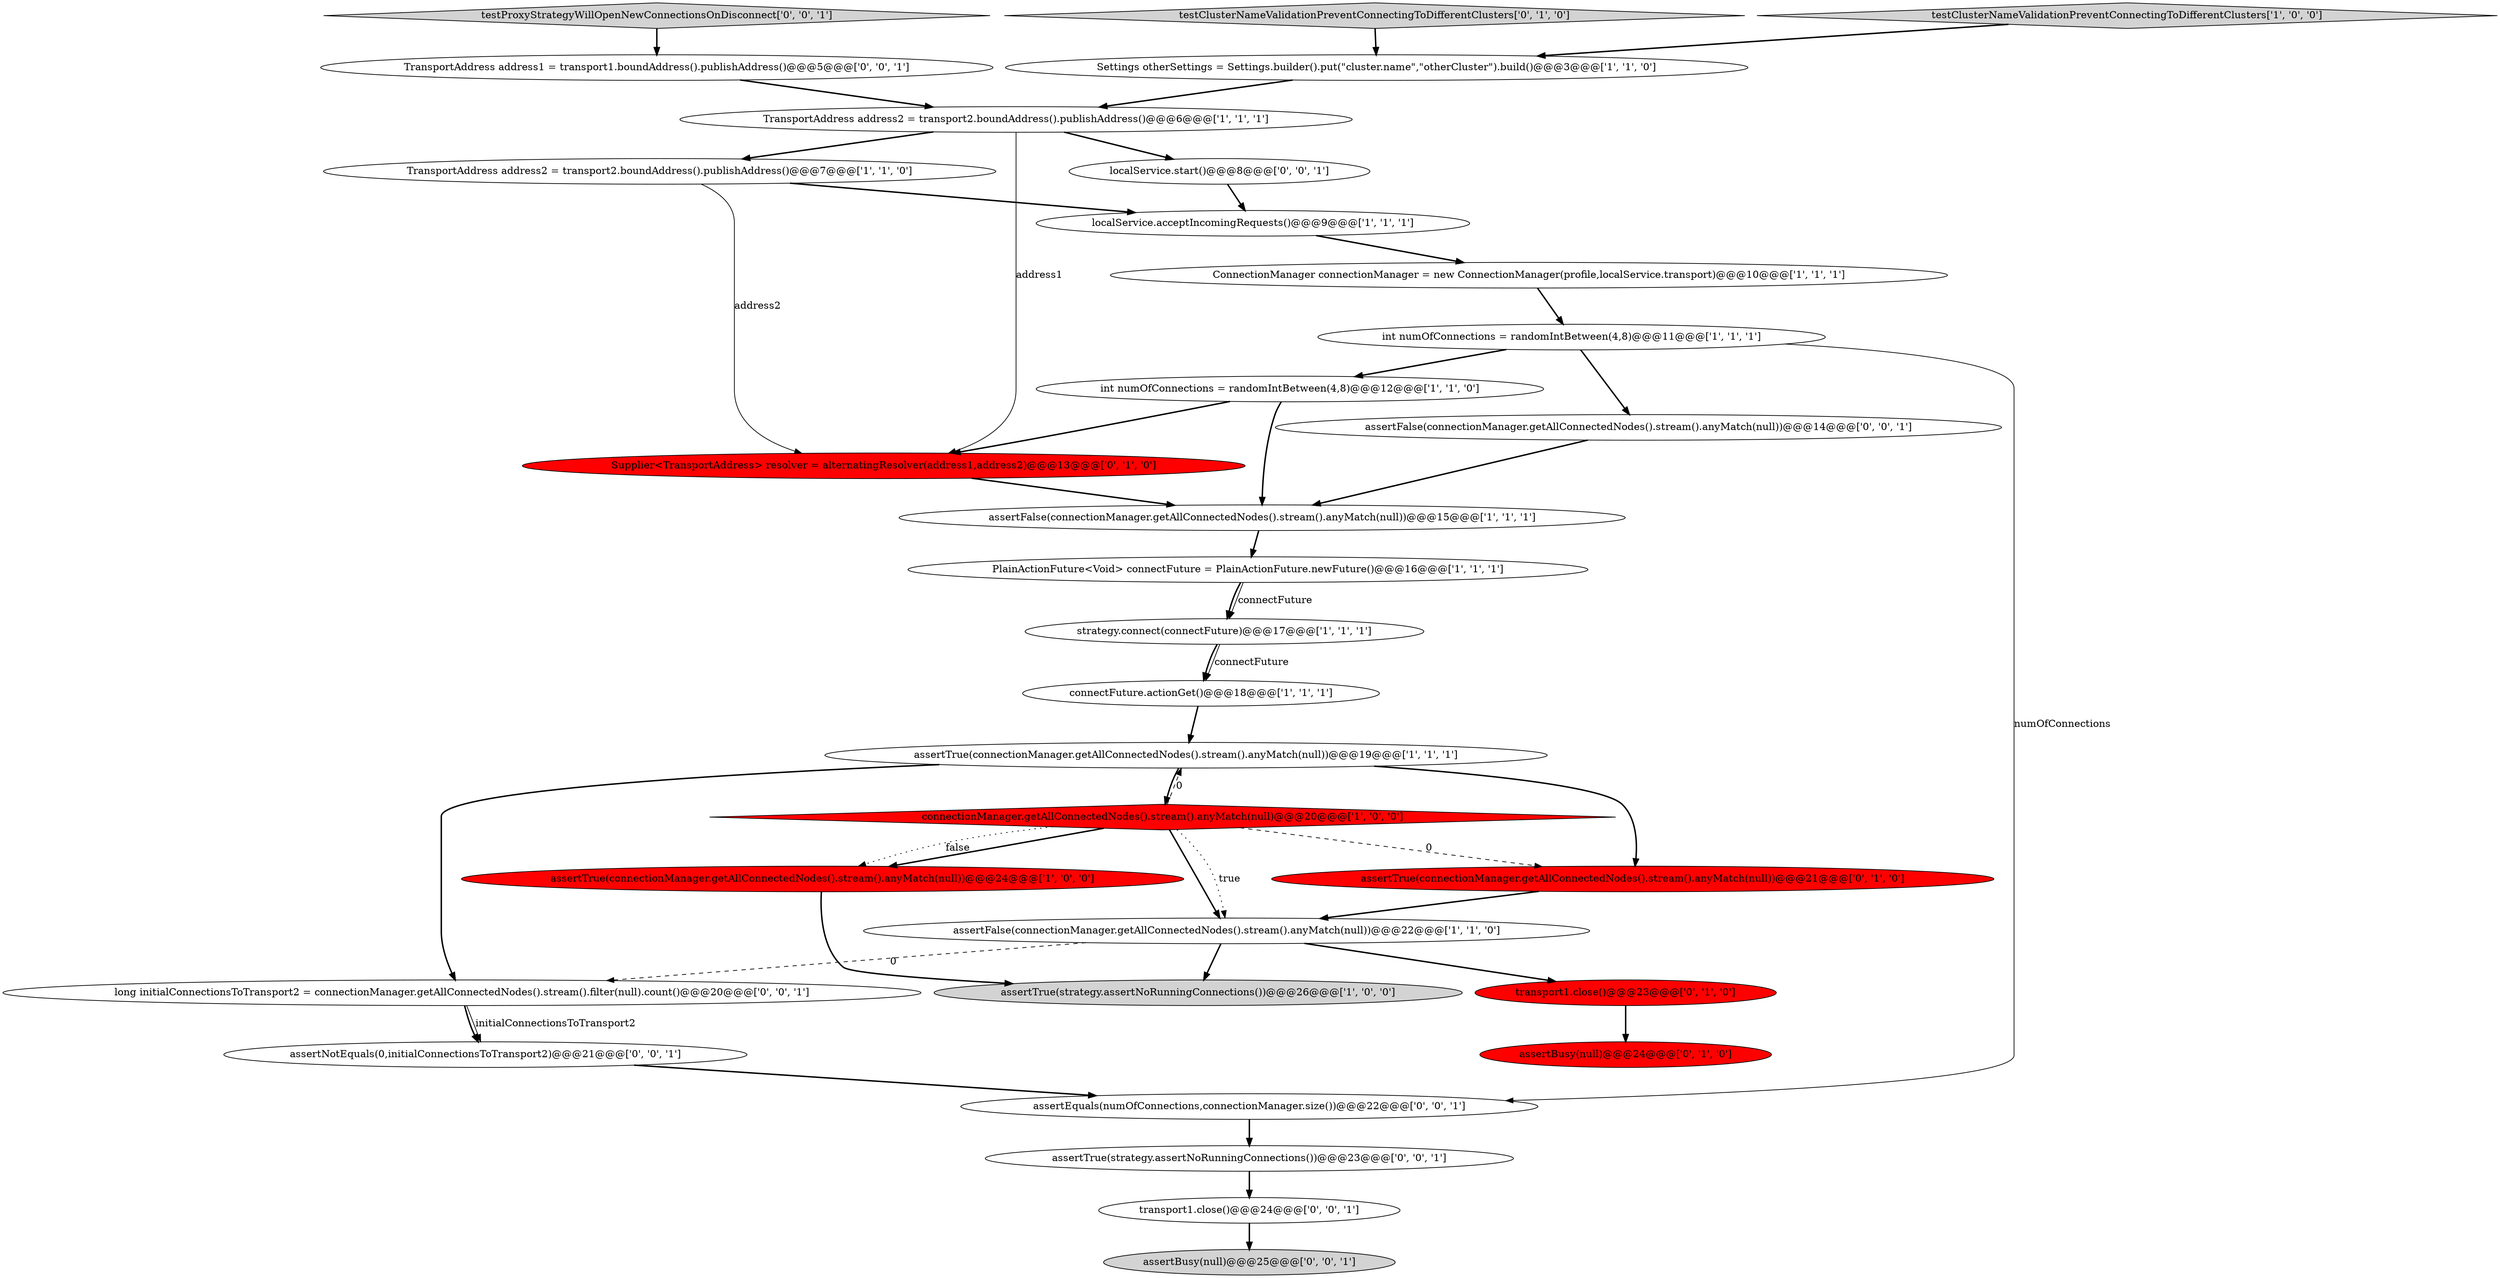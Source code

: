digraph {
12 [style = filled, label = "strategy.connect(connectFuture)@@@17@@@['1', '1', '1']", fillcolor = white, shape = ellipse image = "AAA0AAABBB1BBB"];
27 [style = filled, label = "testProxyStrategyWillOpenNewConnectionsOnDisconnect['0', '0', '1']", fillcolor = lightgray, shape = diamond image = "AAA0AAABBB3BBB"];
6 [style = filled, label = "connectFuture.actionGet()@@@18@@@['1', '1', '1']", fillcolor = white, shape = ellipse image = "AAA0AAABBB1BBB"];
13 [style = filled, label = "assertFalse(connectionManager.getAllConnectedNodes().stream().anyMatch(null))@@@15@@@['1', '1', '1']", fillcolor = white, shape = ellipse image = "AAA0AAABBB1BBB"];
10 [style = filled, label = "ConnectionManager connectionManager = new ConnectionManager(profile,localService.transport)@@@10@@@['1', '1', '1']", fillcolor = white, shape = ellipse image = "AAA0AAABBB1BBB"];
22 [style = filled, label = "assertNotEquals(0,initialConnectionsToTransport2)@@@21@@@['0', '0', '1']", fillcolor = white, shape = ellipse image = "AAA0AAABBB3BBB"];
9 [style = filled, label = "int numOfConnections = randomIntBetween(4,8)@@@12@@@['1', '1', '0']", fillcolor = white, shape = ellipse image = "AAA0AAABBB1BBB"];
7 [style = filled, label = "localService.acceptIncomingRequests()@@@9@@@['1', '1', '1']", fillcolor = white, shape = ellipse image = "AAA0AAABBB1BBB"];
30 [style = filled, label = "long initialConnectionsToTransport2 = connectionManager.getAllConnectedNodes().stream().filter(null).count()@@@20@@@['0', '0', '1']", fillcolor = white, shape = ellipse image = "AAA0AAABBB3BBB"];
8 [style = filled, label = "assertTrue(strategy.assertNoRunningConnections())@@@26@@@['1', '0', '0']", fillcolor = lightgray, shape = ellipse image = "AAA0AAABBB1BBB"];
25 [style = filled, label = "assertBusy(null)@@@25@@@['0', '0', '1']", fillcolor = lightgray, shape = ellipse image = "AAA0AAABBB3BBB"];
23 [style = filled, label = "TransportAddress address1 = transport1.boundAddress().publishAddress()@@@5@@@['0', '0', '1']", fillcolor = white, shape = ellipse image = "AAA0AAABBB3BBB"];
19 [style = filled, label = "transport1.close()@@@23@@@['0', '1', '0']", fillcolor = red, shape = ellipse image = "AAA1AAABBB2BBB"];
15 [style = filled, label = "assertFalse(connectionManager.getAllConnectedNodes().stream().anyMatch(null))@@@22@@@['1', '1', '0']", fillcolor = white, shape = ellipse image = "AAA0AAABBB1BBB"];
17 [style = filled, label = "assertBusy(null)@@@24@@@['0', '1', '0']", fillcolor = red, shape = ellipse image = "AAA1AAABBB2BBB"];
31 [style = filled, label = "assertEquals(numOfConnections,connectionManager.size())@@@22@@@['0', '0', '1']", fillcolor = white, shape = ellipse image = "AAA0AAABBB3BBB"];
4 [style = filled, label = "testClusterNameValidationPreventConnectingToDifferentClusters['1', '0', '0']", fillcolor = lightgray, shape = diamond image = "AAA0AAABBB1BBB"];
14 [style = filled, label = "assertTrue(connectionManager.getAllConnectedNodes().stream().anyMatch(null))@@@24@@@['1', '0', '0']", fillcolor = red, shape = ellipse image = "AAA1AAABBB1BBB"];
5 [style = filled, label = "connectionManager.getAllConnectedNodes().stream().anyMatch(null)@@@20@@@['1', '0', '0']", fillcolor = red, shape = diamond image = "AAA1AAABBB1BBB"];
16 [style = filled, label = "assertTrue(connectionManager.getAllConnectedNodes().stream().anyMatch(null))@@@19@@@['1', '1', '1']", fillcolor = white, shape = ellipse image = "AAA0AAABBB1BBB"];
1 [style = filled, label = "TransportAddress address2 = transport2.boundAddress().publishAddress()@@@6@@@['1', '1', '1']", fillcolor = white, shape = ellipse image = "AAA0AAABBB1BBB"];
11 [style = filled, label = "PlainActionFuture<Void> connectFuture = PlainActionFuture.newFuture()@@@16@@@['1', '1', '1']", fillcolor = white, shape = ellipse image = "AAA0AAABBB1BBB"];
24 [style = filled, label = "assertTrue(strategy.assertNoRunningConnections())@@@23@@@['0', '0', '1']", fillcolor = white, shape = ellipse image = "AAA0AAABBB3BBB"];
26 [style = filled, label = "transport1.close()@@@24@@@['0', '0', '1']", fillcolor = white, shape = ellipse image = "AAA0AAABBB3BBB"];
2 [style = filled, label = "TransportAddress address2 = transport2.boundAddress().publishAddress()@@@7@@@['1', '1', '0']", fillcolor = white, shape = ellipse image = "AAA0AAABBB1BBB"];
29 [style = filled, label = "assertFalse(connectionManager.getAllConnectedNodes().stream().anyMatch(null))@@@14@@@['0', '0', '1']", fillcolor = white, shape = ellipse image = "AAA0AAABBB3BBB"];
18 [style = filled, label = "testClusterNameValidationPreventConnectingToDifferentClusters['0', '1', '0']", fillcolor = lightgray, shape = diamond image = "AAA0AAABBB2BBB"];
0 [style = filled, label = "Settings otherSettings = Settings.builder().put(\"cluster.name\",\"otherCluster\").build()@@@3@@@['1', '1', '0']", fillcolor = white, shape = ellipse image = "AAA0AAABBB1BBB"];
3 [style = filled, label = "int numOfConnections = randomIntBetween(4,8)@@@11@@@['1', '1', '1']", fillcolor = white, shape = ellipse image = "AAA0AAABBB1BBB"];
20 [style = filled, label = "assertTrue(connectionManager.getAllConnectedNodes().stream().anyMatch(null))@@@21@@@['0', '1', '0']", fillcolor = red, shape = ellipse image = "AAA1AAABBB2BBB"];
28 [style = filled, label = "localService.start()@@@8@@@['0', '0', '1']", fillcolor = white, shape = ellipse image = "AAA0AAABBB3BBB"];
21 [style = filled, label = "Supplier<TransportAddress> resolver = alternatingResolver(address1,address2)@@@13@@@['0', '1', '0']", fillcolor = red, shape = ellipse image = "AAA1AAABBB2BBB"];
30->22 [style = bold, label=""];
7->10 [style = bold, label=""];
31->24 [style = bold, label=""];
26->25 [style = bold, label=""];
28->7 [style = bold, label=""];
22->31 [style = bold, label=""];
15->30 [style = dashed, label="0"];
5->15 [style = bold, label=""];
10->3 [style = bold, label=""];
11->12 [style = bold, label=""];
19->17 [style = bold, label=""];
5->14 [style = bold, label=""];
15->19 [style = bold, label=""];
12->6 [style = bold, label=""];
13->11 [style = bold, label=""];
5->15 [style = dotted, label="true"];
4->0 [style = bold, label=""];
5->14 [style = dotted, label="false"];
5->20 [style = dashed, label="0"];
5->16 [style = dashed, label="0"];
3->9 [style = bold, label=""];
30->22 [style = solid, label="initialConnectionsToTransport2"];
24->26 [style = bold, label=""];
1->28 [style = bold, label=""];
6->16 [style = bold, label=""];
12->6 [style = solid, label="connectFuture"];
0->1 [style = bold, label=""];
3->31 [style = solid, label="numOfConnections"];
16->30 [style = bold, label=""];
2->21 [style = solid, label="address2"];
9->21 [style = bold, label=""];
16->5 [style = bold, label=""];
23->1 [style = bold, label=""];
27->23 [style = bold, label=""];
1->2 [style = bold, label=""];
14->8 [style = bold, label=""];
11->12 [style = solid, label="connectFuture"];
2->7 [style = bold, label=""];
16->20 [style = bold, label=""];
20->15 [style = bold, label=""];
15->8 [style = bold, label=""];
18->0 [style = bold, label=""];
3->29 [style = bold, label=""];
1->21 [style = solid, label="address1"];
21->13 [style = bold, label=""];
9->13 [style = bold, label=""];
29->13 [style = bold, label=""];
}
